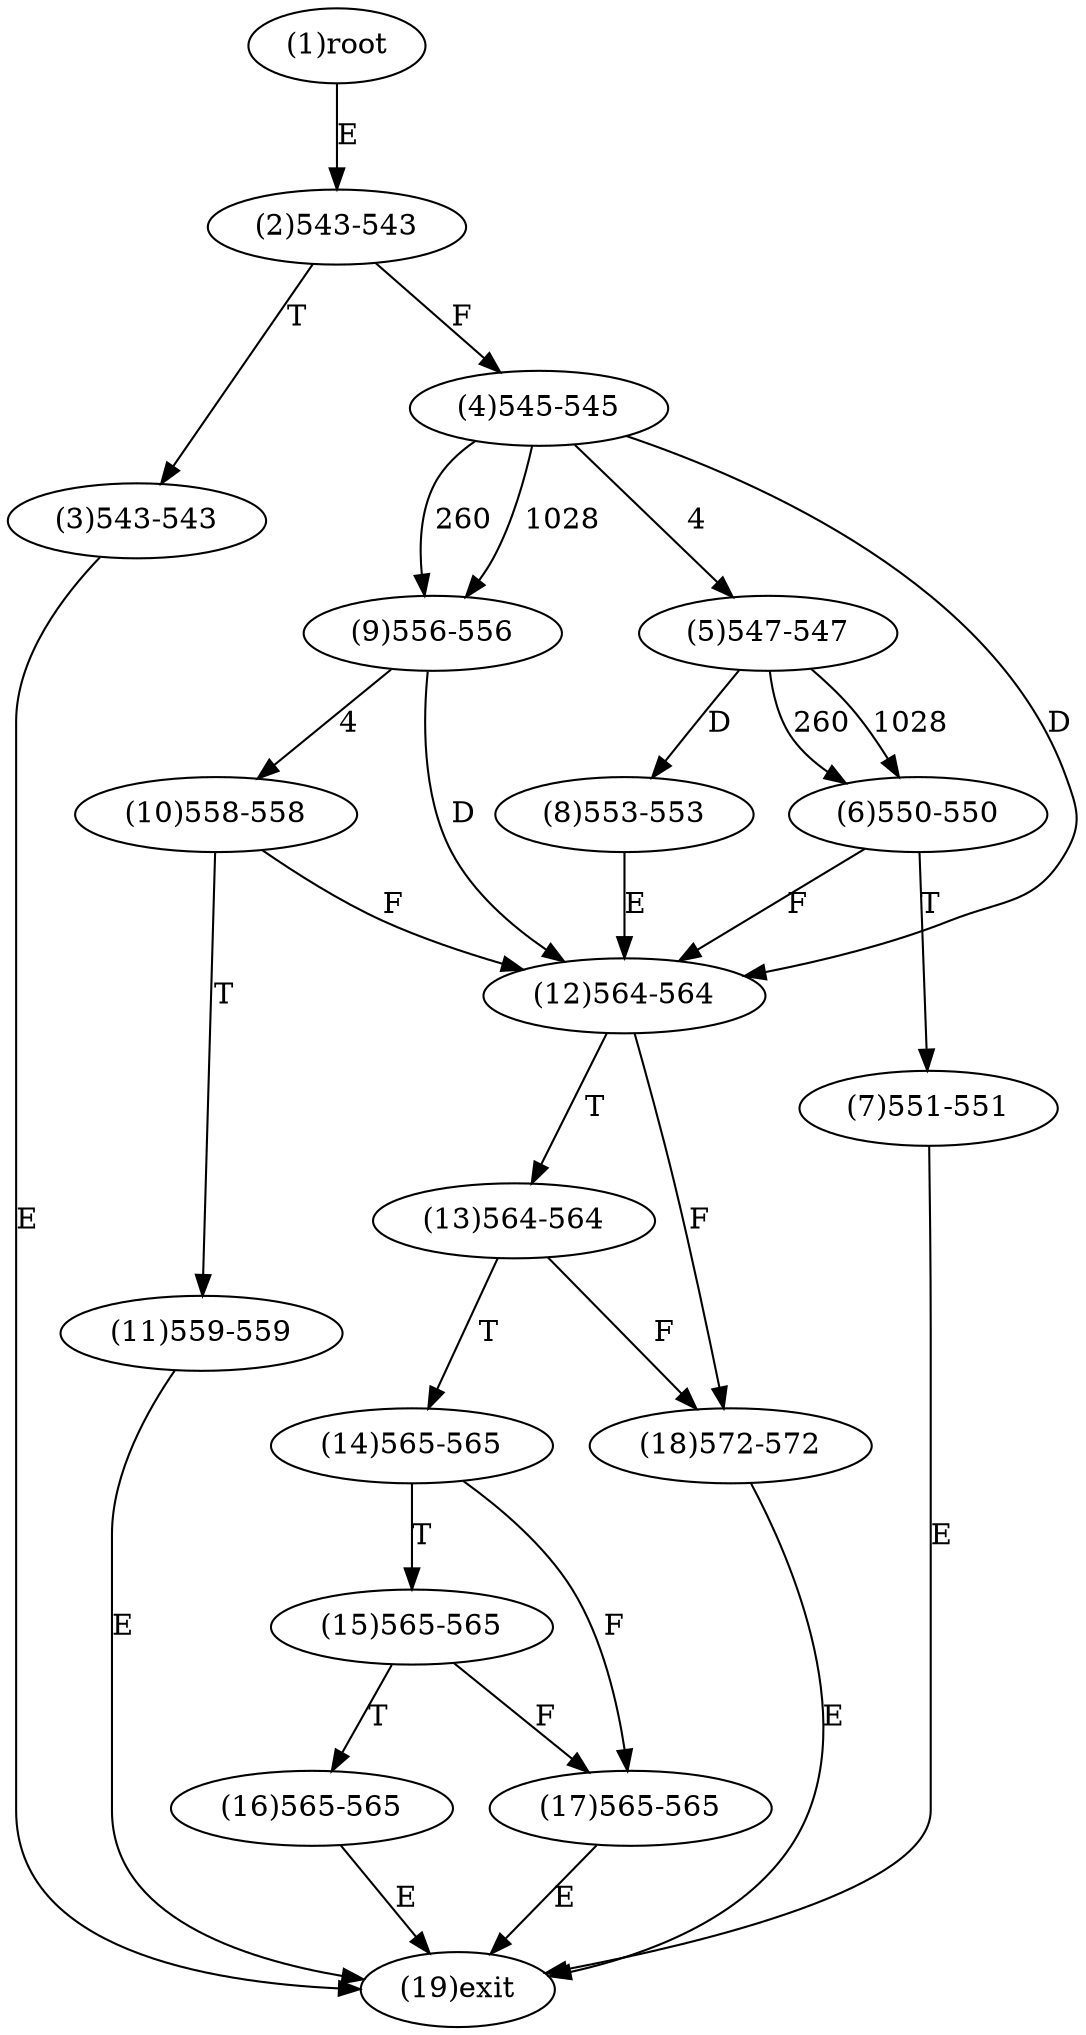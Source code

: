 digraph "" { 
1[ label="(1)root"];
2[ label="(2)543-543"];
3[ label="(3)543-543"];
4[ label="(4)545-545"];
5[ label="(5)547-547"];
6[ label="(6)550-550"];
7[ label="(7)551-551"];
8[ label="(8)553-553"];
9[ label="(9)556-556"];
10[ label="(10)558-558"];
11[ label="(11)559-559"];
12[ label="(12)564-564"];
13[ label="(13)564-564"];
14[ label="(14)565-565"];
15[ label="(15)565-565"];
17[ label="(17)565-565"];
16[ label="(16)565-565"];
19[ label="(19)exit"];
18[ label="(18)572-572"];
1->2[ label="E"];
2->4[ label="F"];
2->3[ label="T"];
3->19[ label="E"];
4->5[ label="4"];
4->9[ label="260"];
4->9[ label="1028"];
4->12[ label="D"];
5->6[ label="260"];
5->6[ label="1028"];
5->8[ label="D"];
6->12[ label="F"];
6->7[ label="T"];
7->19[ label="E"];
8->12[ label="E"];
9->10[ label="4"];
9->12[ label="D"];
10->12[ label="F"];
10->11[ label="T"];
11->19[ label="E"];
12->18[ label="F"];
12->13[ label="T"];
13->18[ label="F"];
13->14[ label="T"];
14->17[ label="F"];
14->15[ label="T"];
15->17[ label="F"];
15->16[ label="T"];
16->19[ label="E"];
17->19[ label="E"];
18->19[ label="E"];
}